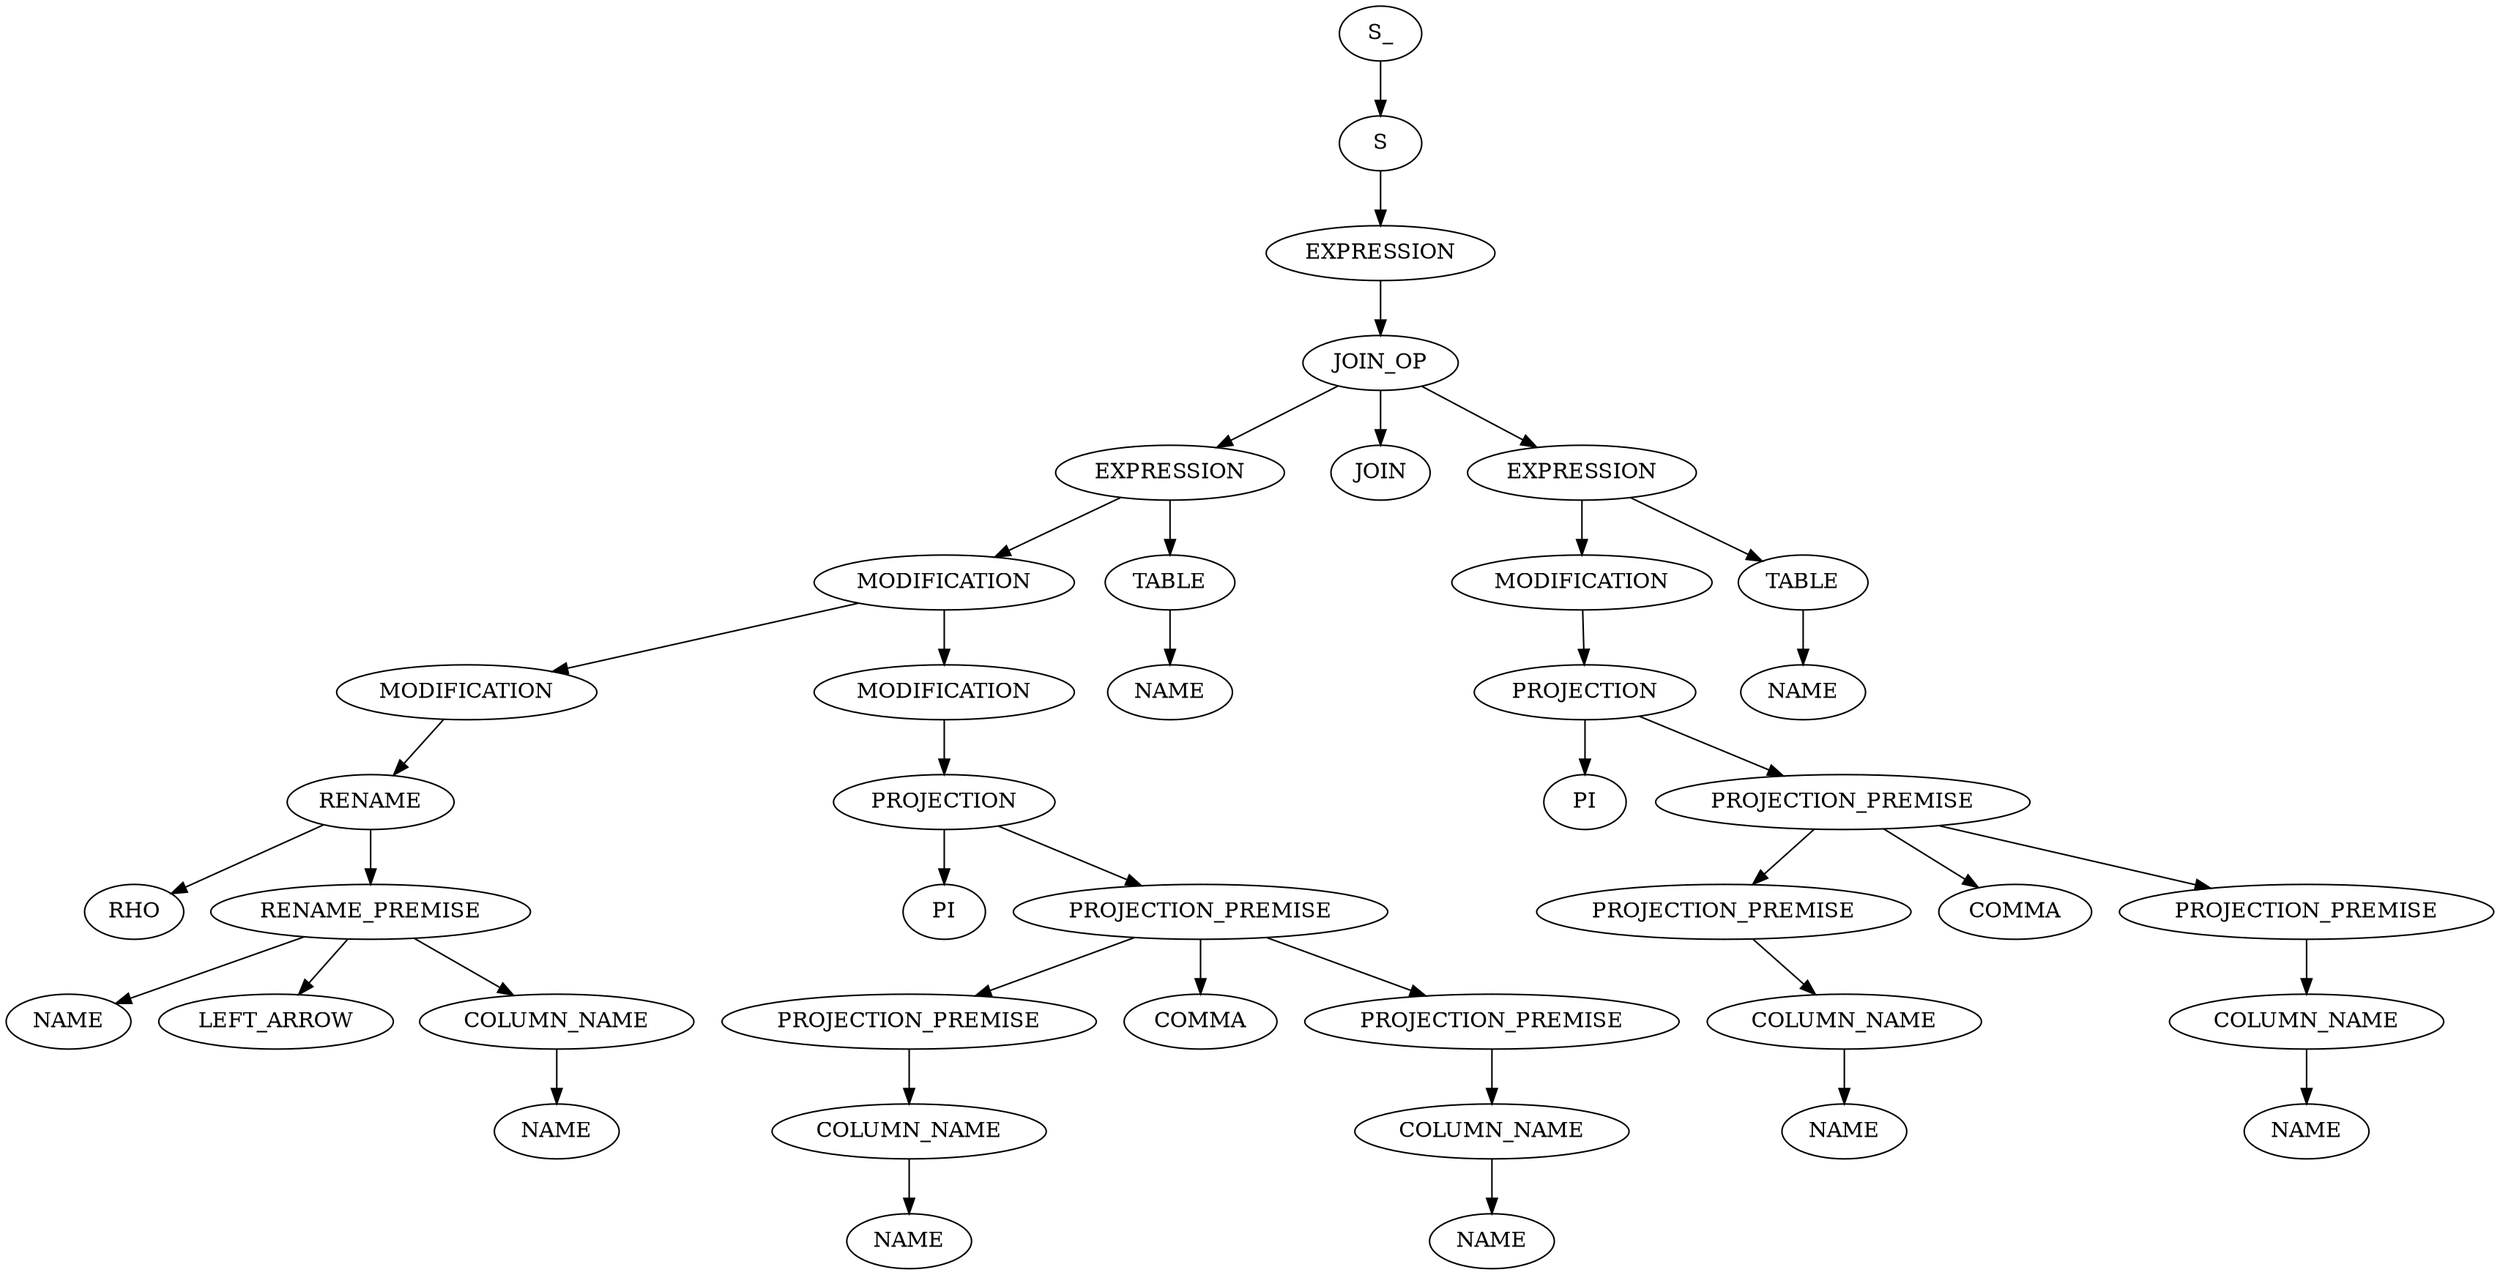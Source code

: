 digraph ParseTree {
  0 [label="S_"];
  0 -> 1
  1 [label="S"];
  1 -> 2
  2 [label="EXPRESSION"];
  2 -> 3
  3 [label="JOIN_OP"];
  3 -> 4
  4 [label="EXPRESSION"];
  4 -> 5
  5 [label="MODIFICATION"];
  5 -> 6
  6 [label="MODIFICATION"];
  6 -> 7
  7 [label="RENAME"];
  7 -> 8
  8 [label="RHO"];
  7 -> 9
  9 [label="RENAME_PREMISE"];
  9 -> 10
  10 [label="NAME"];
  9 -> 11
  11 [label="LEFT_ARROW"];
  9 -> 12
  12 [label="COLUMN_NAME"];
  12 -> 13
  13 [label="NAME"];
  5 -> 14
  14 [label="MODIFICATION"];
  14 -> 15
  15 [label="PROJECTION"];
  15 -> 16
  16 [label="PI"];
  15 -> 17
  17 [label="PROJECTION_PREMISE"];
  17 -> 18
  18 [label="PROJECTION_PREMISE"];
  18 -> 19
  19 [label="COLUMN_NAME"];
  19 -> 20
  20 [label="NAME"];
  17 -> 21
  21 [label="COMMA"];
  17 -> 22
  22 [label="PROJECTION_PREMISE"];
  22 -> 23
  23 [label="COLUMN_NAME"];
  23 -> 24
  24 [label="NAME"];
  4 -> 25
  25 [label="TABLE"];
  25 -> 26
  26 [label="NAME"];
  3 -> 27
  27 [label="JOIN"];
  3 -> 28
  28 [label="EXPRESSION"];
  28 -> 29
  29 [label="MODIFICATION"];
  29 -> 30
  30 [label="PROJECTION"];
  30 -> 31
  31 [label="PI"];
  30 -> 32
  32 [label="PROJECTION_PREMISE"];
  32 -> 33
  33 [label="PROJECTION_PREMISE"];
  33 -> 34
  34 [label="COLUMN_NAME"];
  34 -> 35
  35 [label="NAME"];
  32 -> 36
  36 [label="COMMA"];
  32 -> 37
  37 [label="PROJECTION_PREMISE"];
  37 -> 38
  38 [label="COLUMN_NAME"];
  38 -> 39
  39 [label="NAME"];
  28 -> 40
  40 [label="TABLE"];
  40 -> 41
  41 [label="NAME"];
}
